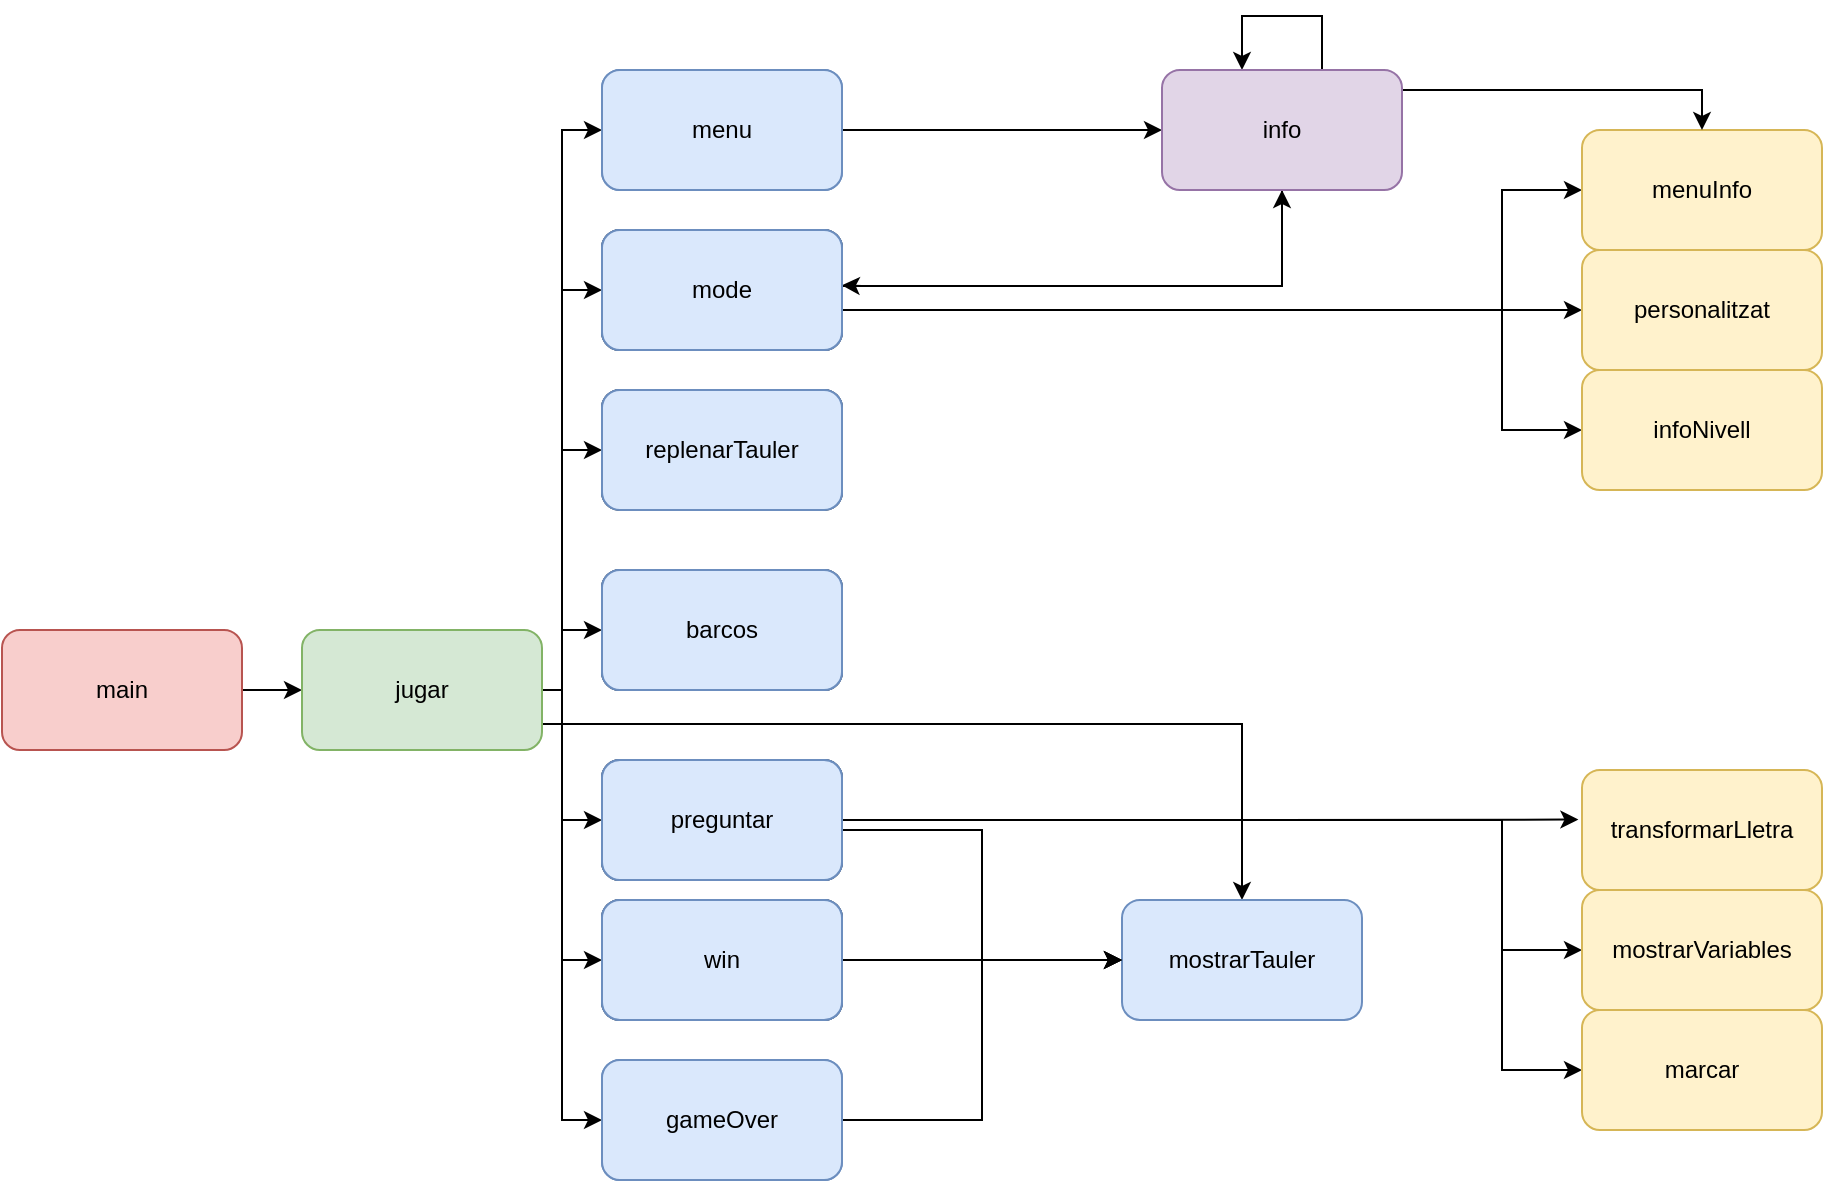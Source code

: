 <mxfile version="20.8.18" type="device"><diagram id="C5RBs43oDa-KdzZeNtuy" name="Page-1"><mxGraphModel dx="1070" dy="2015" grid="1" gridSize="10" guides="1" tooltips="1" connect="1" arrows="1" fold="1" page="1" pageScale="1" pageWidth="827" pageHeight="1169" math="0" shadow="0"><root><mxCell id="WIyWlLk6GJQsqaUBKTNV-0"/><mxCell id="WIyWlLk6GJQsqaUBKTNV-1" parent="WIyWlLk6GJQsqaUBKTNV-0"/><mxCell id="-vezhlkszWkFKUIvPYoa-53" style="edgeStyle=orthogonalEdgeStyle;rounded=0;orthogonalLoop=1;jettySize=auto;html=1;entryX=0;entryY=0.5;entryDx=0;entryDy=0;" edge="1" parent="WIyWlLk6GJQsqaUBKTNV-1" source="-vezhlkszWkFKUIvPYoa-0" target="-vezhlkszWkFKUIvPYoa-1"><mxGeometry relative="1" as="geometry"/></mxCell><mxCell id="-vezhlkszWkFKUIvPYoa-0" value="main" style="rounded=1;whiteSpace=wrap;html=1;fillColor=#f8cecc;strokeColor=#b85450;" vertex="1" parent="WIyWlLk6GJQsqaUBKTNV-1"><mxGeometry x="20" y="310" width="120" height="60" as="geometry"/></mxCell><mxCell id="-vezhlkszWkFKUIvPYoa-49" style="edgeStyle=orthogonalEdgeStyle;rounded=0;orthogonalLoop=1;jettySize=auto;html=1;entryX=0.5;entryY=0;entryDx=0;entryDy=0;" edge="1" parent="WIyWlLk6GJQsqaUBKTNV-1" source="-vezhlkszWkFKUIvPYoa-1" target="-vezhlkszWkFKUIvPYoa-6"><mxGeometry relative="1" as="geometry"><Array as="points"><mxPoint x="640" y="357"/></Array></mxGeometry></mxCell><mxCell id="-vezhlkszWkFKUIvPYoa-54" style="edgeStyle=orthogonalEdgeStyle;rounded=0;orthogonalLoop=1;jettySize=auto;html=1;entryX=0;entryY=0.5;entryDx=0;entryDy=0;" edge="1" parent="WIyWlLk6GJQsqaUBKTNV-1" source="-vezhlkszWkFKUIvPYoa-1" target="-vezhlkszWkFKUIvPYoa-3"><mxGeometry relative="1" as="geometry"><Array as="points"><mxPoint x="300" y="340"/><mxPoint x="300" y="60"/></Array></mxGeometry></mxCell><mxCell id="-vezhlkszWkFKUIvPYoa-55" style="edgeStyle=orthogonalEdgeStyle;rounded=0;orthogonalLoop=1;jettySize=auto;html=1;entryX=0;entryY=0.5;entryDx=0;entryDy=0;" edge="1" parent="WIyWlLk6GJQsqaUBKTNV-1" source="-vezhlkszWkFKUIvPYoa-1" target="-vezhlkszWkFKUIvPYoa-2"><mxGeometry relative="1" as="geometry"><Array as="points"><mxPoint x="300" y="340"/><mxPoint x="300" y="140"/></Array></mxGeometry></mxCell><mxCell id="-vezhlkszWkFKUIvPYoa-56" style="edgeStyle=orthogonalEdgeStyle;rounded=0;orthogonalLoop=1;jettySize=auto;html=1;entryX=0;entryY=0.5;entryDx=0;entryDy=0;" edge="1" parent="WIyWlLk6GJQsqaUBKTNV-1" source="-vezhlkszWkFKUIvPYoa-1" target="-vezhlkszWkFKUIvPYoa-4"><mxGeometry relative="1" as="geometry"><Array as="points"><mxPoint x="300" y="340"/><mxPoint x="300" y="220"/></Array></mxGeometry></mxCell><mxCell id="-vezhlkszWkFKUIvPYoa-57" style="edgeStyle=orthogonalEdgeStyle;rounded=0;orthogonalLoop=1;jettySize=auto;html=1;entryX=0;entryY=0.5;entryDx=0;entryDy=0;" edge="1" parent="WIyWlLk6GJQsqaUBKTNV-1" source="-vezhlkszWkFKUIvPYoa-1" target="-vezhlkszWkFKUIvPYoa-5"><mxGeometry relative="1" as="geometry"><Array as="points"><mxPoint x="300" y="340"/><mxPoint x="300" y="310"/></Array></mxGeometry></mxCell><mxCell id="-vezhlkszWkFKUIvPYoa-58" style="edgeStyle=orthogonalEdgeStyle;rounded=0;orthogonalLoop=1;jettySize=auto;html=1;entryX=0;entryY=0.5;entryDx=0;entryDy=0;" edge="1" parent="WIyWlLk6GJQsqaUBKTNV-1" source="-vezhlkszWkFKUIvPYoa-1" target="-vezhlkszWkFKUIvPYoa-7"><mxGeometry relative="1" as="geometry"><Array as="points"><mxPoint x="300" y="340"/><mxPoint x="300" y="405"/></Array></mxGeometry></mxCell><mxCell id="-vezhlkszWkFKUIvPYoa-59" style="edgeStyle=orthogonalEdgeStyle;rounded=0;orthogonalLoop=1;jettySize=auto;html=1;entryX=0;entryY=0.5;entryDx=0;entryDy=0;" edge="1" parent="WIyWlLk6GJQsqaUBKTNV-1" source="-vezhlkszWkFKUIvPYoa-1" target="-vezhlkszWkFKUIvPYoa-9"><mxGeometry relative="1" as="geometry"><Array as="points"><mxPoint x="300" y="340"/><mxPoint x="300" y="475"/></Array></mxGeometry></mxCell><mxCell id="-vezhlkszWkFKUIvPYoa-60" style="edgeStyle=orthogonalEdgeStyle;rounded=0;orthogonalLoop=1;jettySize=auto;html=1;entryX=0;entryY=0.5;entryDx=0;entryDy=0;" edge="1" parent="WIyWlLk6GJQsqaUBKTNV-1" source="-vezhlkszWkFKUIvPYoa-1" target="-vezhlkszWkFKUIvPYoa-8"><mxGeometry relative="1" as="geometry"><Array as="points"><mxPoint x="300" y="340"/><mxPoint x="300" y="555"/></Array></mxGeometry></mxCell><mxCell id="-vezhlkszWkFKUIvPYoa-1" value="jugar" style="rounded=1;whiteSpace=wrap;html=1;fillColor=#d5e8d4;strokeColor=#82b366;" vertex="1" parent="WIyWlLk6GJQsqaUBKTNV-1"><mxGeometry x="170" y="310" width="120" height="60" as="geometry"/></mxCell><mxCell id="-vezhlkszWkFKUIvPYoa-32" style="edgeStyle=orthogonalEdgeStyle;rounded=0;orthogonalLoop=1;jettySize=auto;html=1;" edge="1" parent="WIyWlLk6GJQsqaUBKTNV-1" source="-vezhlkszWkFKUIvPYoa-2" target="-vezhlkszWkFKUIvPYoa-27"><mxGeometry relative="1" as="geometry"><Array as="points"><mxPoint x="660" y="138"/></Array></mxGeometry></mxCell><mxCell id="-vezhlkszWkFKUIvPYoa-40" style="edgeStyle=orthogonalEdgeStyle;rounded=0;orthogonalLoop=1;jettySize=auto;html=1;entryX=0;entryY=0.5;entryDx=0;entryDy=0;" edge="1" parent="WIyWlLk6GJQsqaUBKTNV-1" source="-vezhlkszWkFKUIvPYoa-2" target="-vezhlkszWkFKUIvPYoa-11"><mxGeometry relative="1" as="geometry"><mxPoint x="540" y="150" as="targetPoint"/><Array as="points"><mxPoint x="610" y="150"/><mxPoint x="610" y="150"/></Array></mxGeometry></mxCell><mxCell id="-vezhlkszWkFKUIvPYoa-42" style="edgeStyle=orthogonalEdgeStyle;rounded=0;orthogonalLoop=1;jettySize=auto;html=1;entryX=0;entryY=0.5;entryDx=0;entryDy=0;" edge="1" parent="WIyWlLk6GJQsqaUBKTNV-1" source="-vezhlkszWkFKUIvPYoa-2" target="-vezhlkszWkFKUIvPYoa-10"><mxGeometry relative="1" as="geometry"><Array as="points"><mxPoint x="770" y="150"/><mxPoint x="770" y="90"/></Array></mxGeometry></mxCell><mxCell id="-vezhlkszWkFKUIvPYoa-43" style="edgeStyle=orthogonalEdgeStyle;rounded=0;orthogonalLoop=1;jettySize=auto;html=1;entryX=0;entryY=0.5;entryDx=0;entryDy=0;" edge="1" parent="WIyWlLk6GJQsqaUBKTNV-1" source="-vezhlkszWkFKUIvPYoa-2" target="-vezhlkszWkFKUIvPYoa-12"><mxGeometry relative="1" as="geometry"><mxPoint x="800" y="210" as="targetPoint"/><Array as="points"><mxPoint x="770" y="150"/><mxPoint x="770" y="210"/></Array></mxGeometry></mxCell><mxCell id="-vezhlkszWkFKUIvPYoa-2" value="mode" style="rounded=1;whiteSpace=wrap;html=1;" vertex="1" parent="WIyWlLk6GJQsqaUBKTNV-1"><mxGeometry x="320" y="110" width="120" height="60" as="geometry"/></mxCell><mxCell id="-vezhlkszWkFKUIvPYoa-37" style="edgeStyle=orthogonalEdgeStyle;rounded=0;orthogonalLoop=1;jettySize=auto;html=1;" edge="1" parent="WIyWlLk6GJQsqaUBKTNV-1" source="-vezhlkszWkFKUIvPYoa-3" target="-vezhlkszWkFKUIvPYoa-27"><mxGeometry relative="1" as="geometry"/></mxCell><mxCell id="-vezhlkszWkFKUIvPYoa-3" value="menu" style="rounded=1;whiteSpace=wrap;html=1;fillColor=#dae8fc;strokeColor=#6c8ebf;" vertex="1" parent="WIyWlLk6GJQsqaUBKTNV-1"><mxGeometry x="320" y="30" width="120" height="60" as="geometry"/></mxCell><mxCell id="-vezhlkszWkFKUIvPYoa-4" value="replenarTauler" style="rounded=1;whiteSpace=wrap;html=1;" vertex="1" parent="WIyWlLk6GJQsqaUBKTNV-1"><mxGeometry x="320" y="190" width="120" height="60" as="geometry"/></mxCell><mxCell id="-vezhlkszWkFKUIvPYoa-5" value="barcos" style="rounded=1;whiteSpace=wrap;html=1;" vertex="1" parent="WIyWlLk6GJQsqaUBKTNV-1"><mxGeometry x="320" y="280" width="120" height="60" as="geometry"/></mxCell><mxCell id="-vezhlkszWkFKUIvPYoa-6" value="mostrarTauler" style="rounded=1;whiteSpace=wrap;html=1;fillColor=#dae8fc;strokeColor=#6c8ebf;" vertex="1" parent="WIyWlLk6GJQsqaUBKTNV-1"><mxGeometry x="580" y="445" width="120" height="60" as="geometry"/></mxCell><mxCell id="-vezhlkszWkFKUIvPYoa-20" style="edgeStyle=orthogonalEdgeStyle;rounded=0;orthogonalLoop=1;jettySize=auto;html=1;entryX=0;entryY=0.5;entryDx=0;entryDy=0;" edge="1" parent="WIyWlLk6GJQsqaUBKTNV-1" source="-vezhlkszWkFKUIvPYoa-7" target="-vezhlkszWkFKUIvPYoa-6"><mxGeometry relative="1" as="geometry"><Array as="points"><mxPoint x="510" y="410"/><mxPoint x="510" y="475"/></Array></mxGeometry></mxCell><mxCell id="-vezhlkszWkFKUIvPYoa-50" style="edgeStyle=orthogonalEdgeStyle;rounded=0;orthogonalLoop=1;jettySize=auto;html=1;entryX=-0.015;entryY=0.413;entryDx=0;entryDy=0;entryPerimeter=0;" edge="1" parent="WIyWlLk6GJQsqaUBKTNV-1" source="-vezhlkszWkFKUIvPYoa-7" target="-vezhlkszWkFKUIvPYoa-16"><mxGeometry relative="1" as="geometry"/></mxCell><mxCell id="-vezhlkszWkFKUIvPYoa-51" style="edgeStyle=orthogonalEdgeStyle;rounded=0;orthogonalLoop=1;jettySize=auto;html=1;entryX=0;entryY=0.5;entryDx=0;entryDy=0;" edge="1" parent="WIyWlLk6GJQsqaUBKTNV-1" source="-vezhlkszWkFKUIvPYoa-7" target="-vezhlkszWkFKUIvPYoa-18"><mxGeometry relative="1" as="geometry"><Array as="points"><mxPoint x="770" y="405"/><mxPoint x="770" y="470"/></Array></mxGeometry></mxCell><mxCell id="-vezhlkszWkFKUIvPYoa-52" style="edgeStyle=orthogonalEdgeStyle;rounded=0;orthogonalLoop=1;jettySize=auto;html=1;entryX=0;entryY=0.5;entryDx=0;entryDy=0;" edge="1" parent="WIyWlLk6GJQsqaUBKTNV-1" source="-vezhlkszWkFKUIvPYoa-7" target="-vezhlkszWkFKUIvPYoa-19"><mxGeometry relative="1" as="geometry"><Array as="points"><mxPoint x="770" y="405"/><mxPoint x="770" y="530"/></Array></mxGeometry></mxCell><mxCell id="-vezhlkszWkFKUIvPYoa-7" value="preguntar" style="rounded=1;whiteSpace=wrap;html=1;" vertex="1" parent="WIyWlLk6GJQsqaUBKTNV-1"><mxGeometry x="320" y="375" width="120" height="60" as="geometry"/></mxCell><mxCell id="-vezhlkszWkFKUIvPYoa-26" style="edgeStyle=orthogonalEdgeStyle;rounded=0;orthogonalLoop=1;jettySize=auto;html=1;entryX=0;entryY=0.5;entryDx=0;entryDy=0;" edge="1" parent="WIyWlLk6GJQsqaUBKTNV-1" source="-vezhlkszWkFKUIvPYoa-8" target="-vezhlkszWkFKUIvPYoa-6"><mxGeometry relative="1" as="geometry"/></mxCell><mxCell id="-vezhlkszWkFKUIvPYoa-8" value="gameOver" style="rounded=1;whiteSpace=wrap;html=1;fillColor=#dae8fc;strokeColor=#6c8ebf;" vertex="1" parent="WIyWlLk6GJQsqaUBKTNV-1"><mxGeometry x="320" y="525" width="120" height="60" as="geometry"/></mxCell><mxCell id="-vezhlkszWkFKUIvPYoa-25" style="edgeStyle=orthogonalEdgeStyle;rounded=0;orthogonalLoop=1;jettySize=auto;html=1;entryX=0;entryY=0.5;entryDx=0;entryDy=0;" edge="1" parent="WIyWlLk6GJQsqaUBKTNV-1" source="-vezhlkszWkFKUIvPYoa-9" target="-vezhlkszWkFKUIvPYoa-6"><mxGeometry relative="1" as="geometry"><Array as="points"><mxPoint x="580" y="475"/></Array></mxGeometry></mxCell><mxCell id="-vezhlkszWkFKUIvPYoa-9" value="win" style="rounded=1;whiteSpace=wrap;html=1;" vertex="1" parent="WIyWlLk6GJQsqaUBKTNV-1"><mxGeometry x="320" y="445" width="120" height="60" as="geometry"/></mxCell><mxCell id="-vezhlkszWkFKUIvPYoa-10" value="menuInfo" style="rounded=1;whiteSpace=wrap;html=1;fillColor=#fff2cc;strokeColor=#d6b656;" vertex="1" parent="WIyWlLk6GJQsqaUBKTNV-1"><mxGeometry x="810" y="60" width="120" height="60" as="geometry"/></mxCell><mxCell id="-vezhlkszWkFKUIvPYoa-11" value="personalitzat" style="rounded=1;whiteSpace=wrap;html=1;fillColor=#fff2cc;strokeColor=#d6b656;" vertex="1" parent="WIyWlLk6GJQsqaUBKTNV-1"><mxGeometry x="810" y="120" width="120" height="60" as="geometry"/></mxCell><mxCell id="-vezhlkszWkFKUIvPYoa-12" value="infoNivell" style="rounded=1;whiteSpace=wrap;html=1;fillColor=#fff2cc;strokeColor=#d6b656;" vertex="1" parent="WIyWlLk6GJQsqaUBKTNV-1"><mxGeometry x="810" y="180" width="120" height="60" as="geometry"/></mxCell><mxCell id="-vezhlkszWkFKUIvPYoa-16" value="transformarLletra" style="rounded=1;whiteSpace=wrap;html=1;fillColor=#fff2cc;strokeColor=#d6b656;" vertex="1" parent="WIyWlLk6GJQsqaUBKTNV-1"><mxGeometry x="810" y="380" width="120" height="60" as="geometry"/></mxCell><mxCell id="-vezhlkszWkFKUIvPYoa-18" value="mostrarVariables" style="rounded=1;whiteSpace=wrap;html=1;fillColor=#fff2cc;strokeColor=#d6b656;" vertex="1" parent="WIyWlLk6GJQsqaUBKTNV-1"><mxGeometry x="810" y="440" width="120" height="60" as="geometry"/></mxCell><mxCell id="-vezhlkszWkFKUIvPYoa-19" value="marcar" style="rounded=1;whiteSpace=wrap;html=1;fillColor=#fff2cc;strokeColor=#d6b656;" vertex="1" parent="WIyWlLk6GJQsqaUBKTNV-1"><mxGeometry x="810" y="500" width="120" height="60" as="geometry"/></mxCell><mxCell id="-vezhlkszWkFKUIvPYoa-44" style="edgeStyle=orthogonalEdgeStyle;rounded=0;orthogonalLoop=1;jettySize=auto;html=1;entryX=0.5;entryY=0;entryDx=0;entryDy=0;" edge="1" parent="WIyWlLk6GJQsqaUBKTNV-1" source="-vezhlkszWkFKUIvPYoa-27" target="-vezhlkszWkFKUIvPYoa-10"><mxGeometry relative="1" as="geometry"><Array as="points"><mxPoint x="870" y="40"/></Array></mxGeometry></mxCell><mxCell id="-vezhlkszWkFKUIvPYoa-46" style="edgeStyle=orthogonalEdgeStyle;rounded=0;orthogonalLoop=1;jettySize=auto;html=1;" edge="1" parent="WIyWlLk6GJQsqaUBKTNV-1" source="-vezhlkszWkFKUIvPYoa-27" target="-vezhlkszWkFKUIvPYoa-27"><mxGeometry relative="1" as="geometry"><mxPoint x="630" y="20" as="targetPoint"/><Array as="points"><mxPoint x="680" y="3"/><mxPoint x="640" y="3"/></Array></mxGeometry></mxCell><mxCell id="-vezhlkszWkFKUIvPYoa-67" style="edgeStyle=orthogonalEdgeStyle;rounded=0;orthogonalLoop=1;jettySize=auto;html=1;entryX=0.999;entryY=0.461;entryDx=0;entryDy=0;entryPerimeter=0;" edge="1" parent="WIyWlLk6GJQsqaUBKTNV-1" source="-vezhlkszWkFKUIvPYoa-27" target="-vezhlkszWkFKUIvPYoa-61"><mxGeometry relative="1" as="geometry"><mxPoint x="450" y="140" as="targetPoint"/><Array as="points"><mxPoint x="660" y="138"/><mxPoint x="450" y="138"/></Array></mxGeometry></mxCell><mxCell id="-vezhlkszWkFKUIvPYoa-27" value="info" style="rounded=1;whiteSpace=wrap;html=1;fillColor=#e1d5e7;strokeColor=#9673a6;" vertex="1" parent="WIyWlLk6GJQsqaUBKTNV-1"><mxGeometry x="600" y="30" width="120" height="60" as="geometry"/></mxCell><mxCell id="-vezhlkszWkFKUIvPYoa-61" value="mode" style="rounded=1;whiteSpace=wrap;html=1;fillColor=#dae8fc;strokeColor=#6c8ebf;" vertex="1" parent="WIyWlLk6GJQsqaUBKTNV-1"><mxGeometry x="320" y="110" width="120" height="60" as="geometry"/></mxCell><mxCell id="-vezhlkszWkFKUIvPYoa-62" value="replenarTauler" style="rounded=1;whiteSpace=wrap;html=1;fillColor=#dae8fc;strokeColor=#6c8ebf;" vertex="1" parent="WIyWlLk6GJQsqaUBKTNV-1"><mxGeometry x="320" y="190" width="120" height="60" as="geometry"/></mxCell><mxCell id="-vezhlkszWkFKUIvPYoa-63" value="barcos" style="rounded=1;whiteSpace=wrap;html=1;fillColor=#dae8fc;strokeColor=#6c8ebf;" vertex="1" parent="WIyWlLk6GJQsqaUBKTNV-1"><mxGeometry x="320" y="280" width="120" height="60" as="geometry"/></mxCell><mxCell id="-vezhlkszWkFKUIvPYoa-64" value="preguntar" style="rounded=1;whiteSpace=wrap;html=1;fillColor=#dae8fc;strokeColor=#6c8ebf;" vertex="1" parent="WIyWlLk6GJQsqaUBKTNV-1"><mxGeometry x="320" y="375" width="120" height="60" as="geometry"/></mxCell><mxCell id="-vezhlkszWkFKUIvPYoa-65" value="win" style="rounded=1;whiteSpace=wrap;html=1;fillColor=#dae8fc;strokeColor=#6c8ebf;" vertex="1" parent="WIyWlLk6GJQsqaUBKTNV-1"><mxGeometry x="320" y="445" width="120" height="60" as="geometry"/></mxCell><mxCell id="-vezhlkszWkFKUIvPYoa-68" value="menu" style="rounded=1;whiteSpace=wrap;html=1;fillColor=#dae8fc;strokeColor=#6c8ebf;" vertex="1" parent="WIyWlLk6GJQsqaUBKTNV-1"><mxGeometry x="320" y="30" width="120" height="60" as="geometry"/></mxCell><mxCell id="-vezhlkszWkFKUIvPYoa-69" value="mode" style="rounded=1;whiteSpace=wrap;html=1;fillColor=#dae8fc;strokeColor=#6c8ebf;" vertex="1" parent="WIyWlLk6GJQsqaUBKTNV-1"><mxGeometry x="320" y="110" width="120" height="60" as="geometry"/></mxCell><mxCell id="-vezhlkszWkFKUIvPYoa-70" value="replenarTauler" style="rounded=1;whiteSpace=wrap;html=1;fillColor=#dae8fc;strokeColor=#6c8ebf;" vertex="1" parent="WIyWlLk6GJQsqaUBKTNV-1"><mxGeometry x="320" y="190" width="120" height="60" as="geometry"/></mxCell><mxCell id="-vezhlkszWkFKUIvPYoa-71" value="barcos" style="rounded=1;whiteSpace=wrap;html=1;fillColor=#dae8fc;strokeColor=#6c8ebf;" vertex="1" parent="WIyWlLk6GJQsqaUBKTNV-1"><mxGeometry x="320" y="280" width="120" height="60" as="geometry"/></mxCell><mxCell id="-vezhlkszWkFKUIvPYoa-72" value="preguntar" style="rounded=1;whiteSpace=wrap;html=1;fillColor=#dae8fc;strokeColor=#6c8ebf;" vertex="1" parent="WIyWlLk6GJQsqaUBKTNV-1"><mxGeometry x="320" y="375" width="120" height="60" as="geometry"/></mxCell><mxCell id="-vezhlkszWkFKUIvPYoa-73" value="win" style="rounded=1;whiteSpace=wrap;html=1;fillColor=#dae8fc;strokeColor=#6c8ebf;" vertex="1" parent="WIyWlLk6GJQsqaUBKTNV-1"><mxGeometry x="320" y="445" width="120" height="60" as="geometry"/></mxCell><mxCell id="-vezhlkszWkFKUIvPYoa-74" value="gameOver" style="rounded=1;whiteSpace=wrap;html=1;fillColor=#dae8fc;strokeColor=#6c8ebf;" vertex="1" parent="WIyWlLk6GJQsqaUBKTNV-1"><mxGeometry x="320" y="525" width="120" height="60" as="geometry"/></mxCell></root></mxGraphModel></diagram></mxfile>